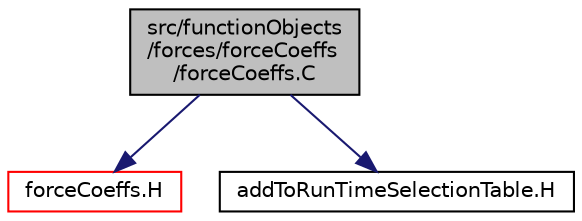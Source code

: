 digraph "src/functionObjects/forces/forceCoeffs/forceCoeffs.C"
{
  bgcolor="transparent";
  edge [fontname="Helvetica",fontsize="10",labelfontname="Helvetica",labelfontsize="10"];
  node [fontname="Helvetica",fontsize="10",shape=record];
  Node0 [label="src/functionObjects\l/forces/forceCoeffs\l/forceCoeffs.C",height=0.2,width=0.4,color="black", fillcolor="grey75", style="filled", fontcolor="black"];
  Node0 -> Node1 [color="midnightblue",fontsize="10",style="solid",fontname="Helvetica"];
  Node1 [label="forceCoeffs.H",height=0.2,width=0.4,color="red",URL="$a04898.html"];
  Node0 -> Node249 [color="midnightblue",fontsize="10",style="solid",fontname="Helvetica"];
  Node249 [label="addToRunTimeSelectionTable.H",height=0.2,width=0.4,color="black",URL="$a09989.html",tooltip="Macros for easy insertion into run-time selection tables. "];
}
